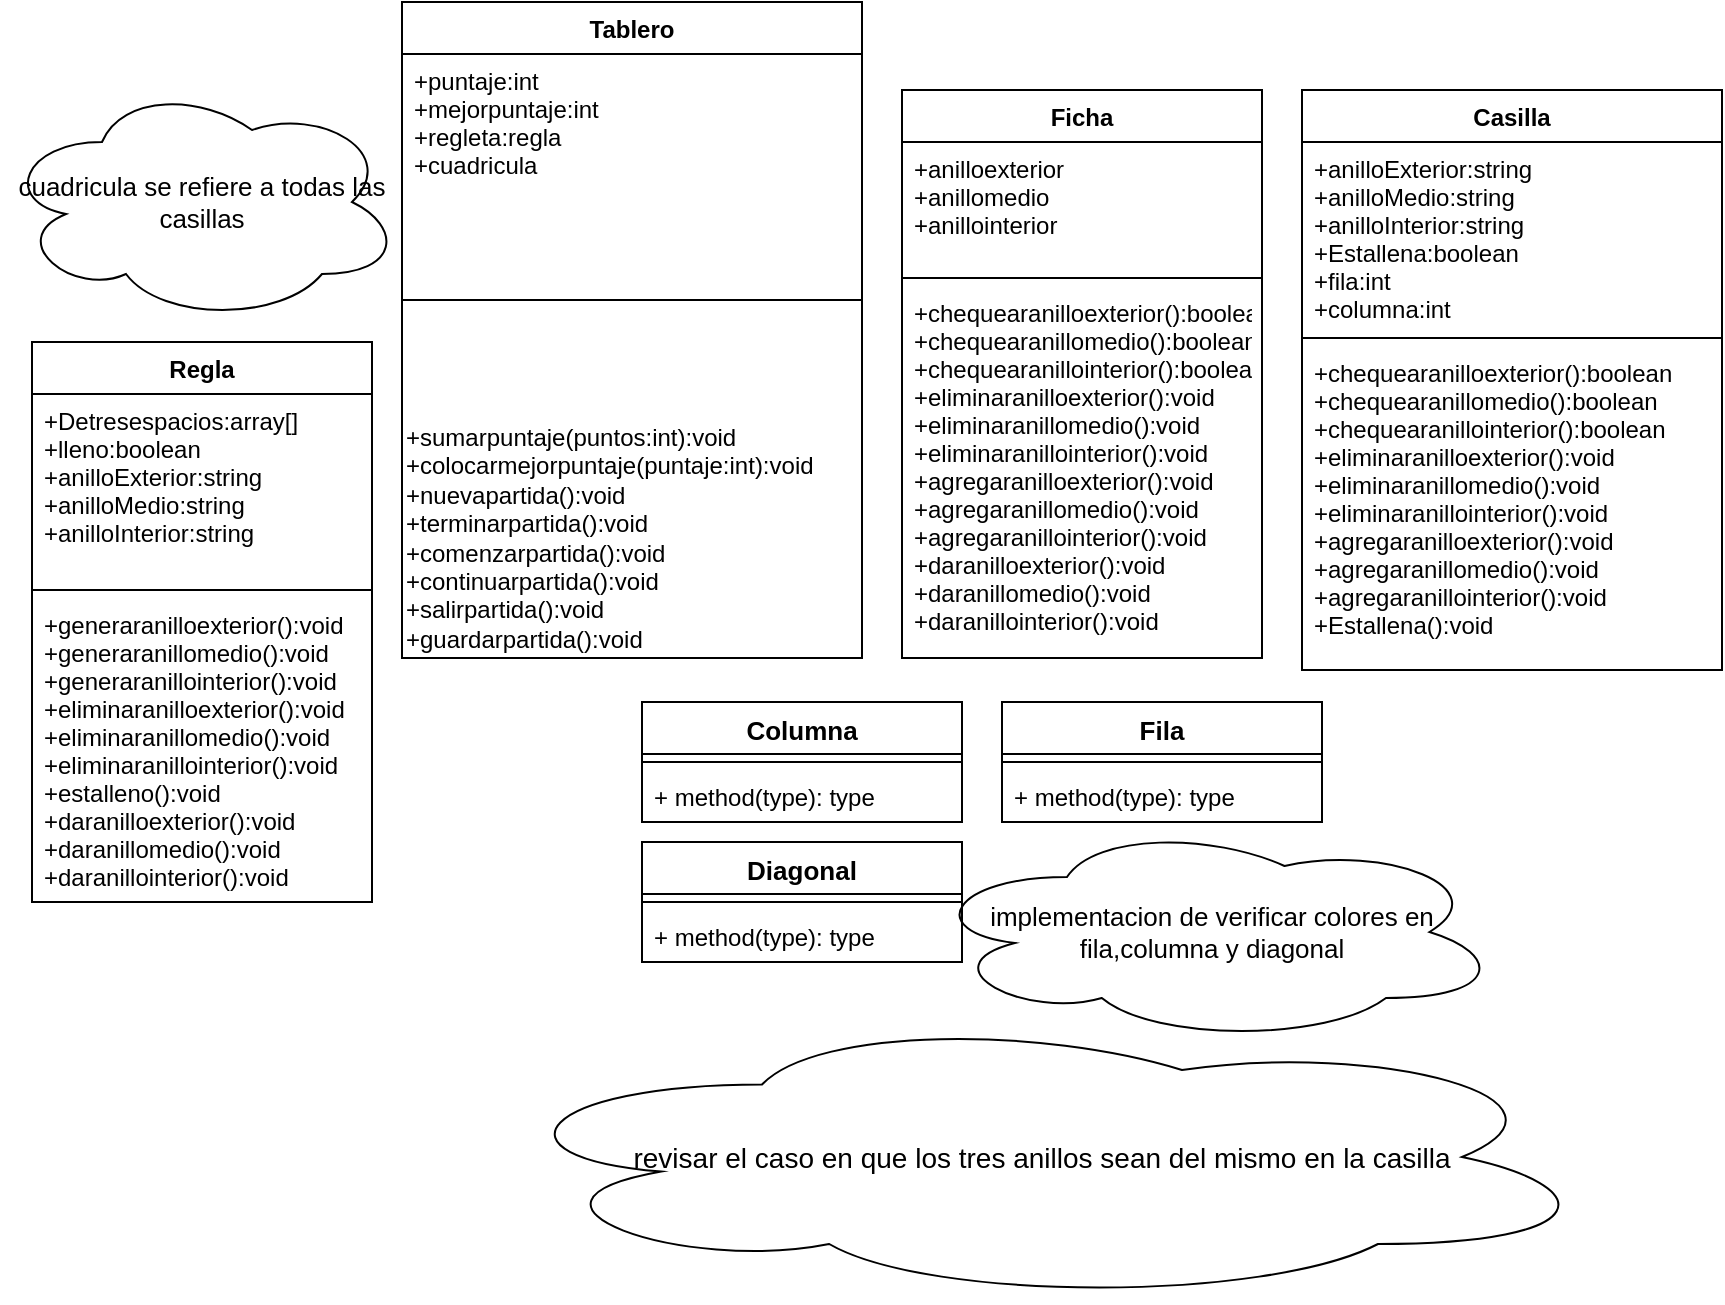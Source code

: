 <mxfile version="14.8.6" type="device"><diagram id="6CpK0NeOJ7ZocbR0IzfM" name="Page-1"><mxGraphModel dx="1447" dy="765" grid="1" gridSize="10" guides="1" tooltips="1" connect="1" arrows="1" fold="1" page="1" pageScale="1" pageWidth="827" pageHeight="1169" math="0" shadow="0"><root><mxCell id="0"/><mxCell id="1" parent="0"/><mxCell id="uBbO13cSMtL_dULGj_Ms-1" value="Tablero" style="swimlane;fontStyle=1;align=center;verticalAlign=top;childLayout=stackLayout;horizontal=1;startSize=26;horizontalStack=0;resizeParent=1;resizeParentMax=0;resizeLast=0;collapsible=1;marginBottom=0;" vertex="1" parent="1"><mxGeometry x="220" y="20" width="230" height="328" as="geometry"/></mxCell><mxCell id="uBbO13cSMtL_dULGj_Ms-2" value="+puntaje:int&#10;+mejorpuntaje:int&#10;+regleta:regla&#10;+cuadricula" style="text;strokeColor=none;fillColor=none;align=left;verticalAlign=top;spacingLeft=4;spacingRight=4;overflow=hidden;rotatable=0;points=[[0,0.5],[1,0.5]];portConstraint=eastwest;" vertex="1" parent="uBbO13cSMtL_dULGj_Ms-1"><mxGeometry y="26" width="230" height="64" as="geometry"/></mxCell><mxCell id="uBbO13cSMtL_dULGj_Ms-3" value="" style="line;strokeWidth=1;fillColor=none;align=left;verticalAlign=middle;spacingTop=-1;spacingLeft=3;spacingRight=3;rotatable=0;labelPosition=right;points=[];portConstraint=eastwest;" vertex="1" parent="uBbO13cSMtL_dULGj_Ms-1"><mxGeometry y="90" width="230" height="118" as="geometry"/></mxCell><mxCell id="uBbO13cSMtL_dULGj_Ms-39" value="+sumarpuntaje(puntos:int):void&lt;br&gt;+colocarmejorpuntaje(puntaje:int):void&lt;br&gt;+nuevapartida():void&lt;br&gt;+terminarpartida():void&lt;br&gt;+comenzarpartida():void&lt;br&gt;+continuarpartida():void&lt;br&gt;+salirpartida():void&lt;br&gt;+guardarpartida():void" style="text;html=1;align=left;verticalAlign=middle;resizable=0;points=[];autosize=1;strokeColor=none;" vertex="1" parent="uBbO13cSMtL_dULGj_Ms-1"><mxGeometry y="208" width="230" height="120" as="geometry"/></mxCell><mxCell id="uBbO13cSMtL_dULGj_Ms-5" value="Ficha" style="swimlane;fontStyle=1;align=center;verticalAlign=top;childLayout=stackLayout;horizontal=1;startSize=26;horizontalStack=0;resizeParent=1;resizeParentMax=0;resizeLast=0;collapsible=1;marginBottom=0;" vertex="1" parent="1"><mxGeometry x="470" y="64" width="180" height="284" as="geometry"/></mxCell><mxCell id="uBbO13cSMtL_dULGj_Ms-6" value="+anilloexterior&#10;+anillomedio&#10;+anillointerior" style="text;strokeColor=none;fillColor=none;align=left;verticalAlign=top;spacingLeft=4;spacingRight=4;overflow=hidden;rotatable=0;points=[[0,0.5],[1,0.5]];portConstraint=eastwest;" vertex="1" parent="uBbO13cSMtL_dULGj_Ms-5"><mxGeometry y="26" width="180" height="64" as="geometry"/></mxCell><mxCell id="uBbO13cSMtL_dULGj_Ms-7" value="" style="line;strokeWidth=1;fillColor=none;align=left;verticalAlign=middle;spacingTop=-1;spacingLeft=3;spacingRight=3;rotatable=0;labelPosition=right;points=[];portConstraint=eastwest;" vertex="1" parent="uBbO13cSMtL_dULGj_Ms-5"><mxGeometry y="90" width="180" height="8" as="geometry"/></mxCell><mxCell id="uBbO13cSMtL_dULGj_Ms-8" value="+chequearanilloexterior():boolean&#10;+chequearanillomedio():boolean&#10;+chequearanillointerior():boolean&#10;+eliminaranilloexterior():void&#10;+eliminaranillomedio():void&#10;+eliminaranillointerior():void&#10;+agregaranilloexterior():void&#10;+agregaranillomedio():void&#10;+agregaranillointerior():void&#10;+daranilloexterior():void&#10;+daranillomedio():void&#10;+daranillointerior():void" style="text;strokeColor=none;fillColor=none;align=left;verticalAlign=top;spacingLeft=4;spacingRight=4;overflow=hidden;rotatable=0;points=[[0,0.5],[1,0.5]];portConstraint=eastwest;" vertex="1" parent="uBbO13cSMtL_dULGj_Ms-5"><mxGeometry y="98" width="180" height="186" as="geometry"/></mxCell><mxCell id="uBbO13cSMtL_dULGj_Ms-20" value="Casilla" style="swimlane;fontStyle=1;align=center;verticalAlign=top;childLayout=stackLayout;horizontal=1;startSize=26;horizontalStack=0;resizeParent=1;resizeParentMax=0;resizeLast=0;collapsible=1;marginBottom=0;" vertex="1" parent="1"><mxGeometry x="670" y="64" width="210" height="290" as="geometry"/></mxCell><mxCell id="uBbO13cSMtL_dULGj_Ms-21" value="+anilloExterior:string&#10;+anilloMedio:string&#10;+anilloInterior:string&#10;+Estallena:boolean&#10;+fila:int&#10;+columna:int&#10;" style="text;strokeColor=none;fillColor=none;align=left;verticalAlign=top;spacingLeft=4;spacingRight=4;overflow=hidden;rotatable=0;points=[[0,0.5],[1,0.5]];portConstraint=eastwest;" vertex="1" parent="uBbO13cSMtL_dULGj_Ms-20"><mxGeometry y="26" width="210" height="94" as="geometry"/></mxCell><mxCell id="uBbO13cSMtL_dULGj_Ms-22" value="" style="line;strokeWidth=1;fillColor=none;align=left;verticalAlign=middle;spacingTop=-1;spacingLeft=3;spacingRight=3;rotatable=0;labelPosition=right;points=[];portConstraint=eastwest;" vertex="1" parent="uBbO13cSMtL_dULGj_Ms-20"><mxGeometry y="120" width="210" height="8" as="geometry"/></mxCell><mxCell id="uBbO13cSMtL_dULGj_Ms-23" value="+chequearanilloexterior():boolean&#10;+chequearanillomedio():boolean&#10;+chequearanillointerior():boolean&#10;+eliminaranilloexterior():void&#10;+eliminaranillomedio():void&#10;+eliminaranillointerior():void&#10;+agregaranilloexterior():void&#10;+agregaranillomedio():void&#10;+agregaranillointerior():void&#10;+Estallena():void&#10;" style="text;strokeColor=none;fillColor=none;align=left;verticalAlign=top;spacingLeft=4;spacingRight=4;overflow=hidden;rotatable=0;points=[[0,0.5],[1,0.5]];portConstraint=eastwest;" vertex="1" parent="uBbO13cSMtL_dULGj_Ms-20"><mxGeometry y="128" width="210" height="162" as="geometry"/></mxCell><mxCell id="uBbO13cSMtL_dULGj_Ms-37" value="&lt;font style=&quot;font-size: 14px;&quot;&gt;revisar el caso en que los tres anillos sean del mismo en la casilla&lt;/font&gt;" style="ellipse;shape=cloud;whiteSpace=wrap;html=1;fontSize=14;" vertex="1" parent="1"><mxGeometry x="260" y="525" width="560" height="145" as="geometry"/></mxCell><mxCell id="uBbO13cSMtL_dULGj_Ms-38" value="cuadricula se refiere a todas las casillas" style="ellipse;shape=cloud;whiteSpace=wrap;html=1;fontSize=13;" vertex="1" parent="1"><mxGeometry x="20" y="60" width="200" height="120" as="geometry"/></mxCell><mxCell id="uBbO13cSMtL_dULGj_Ms-40" value="Regla" style="swimlane;fontStyle=1;align=center;verticalAlign=top;childLayout=stackLayout;horizontal=1;startSize=26;horizontalStack=0;resizeParent=1;resizeParentMax=0;resizeLast=0;collapsible=1;marginBottom=0;" vertex="1" parent="1"><mxGeometry x="35" y="190" width="170" height="280" as="geometry"/></mxCell><mxCell id="uBbO13cSMtL_dULGj_Ms-41" value="+Detresespacios:array[]&#10;+lleno:boolean&#10;+anilloExterior:string&#10;+anilloMedio:string&#10;+anilloInterior:string" style="text;strokeColor=none;fillColor=none;align=left;verticalAlign=top;spacingLeft=4;spacingRight=4;overflow=hidden;rotatable=0;points=[[0,0.5],[1,0.5]];portConstraint=eastwest;" vertex="1" parent="uBbO13cSMtL_dULGj_Ms-40"><mxGeometry y="26" width="170" height="94" as="geometry"/></mxCell><mxCell id="uBbO13cSMtL_dULGj_Ms-42" value="" style="line;strokeWidth=1;fillColor=none;align=left;verticalAlign=middle;spacingTop=-1;spacingLeft=3;spacingRight=3;rotatable=0;labelPosition=right;points=[];portConstraint=eastwest;" vertex="1" parent="uBbO13cSMtL_dULGj_Ms-40"><mxGeometry y="120" width="170" height="8" as="geometry"/></mxCell><mxCell id="uBbO13cSMtL_dULGj_Ms-43" value="+generaranilloexterior():void&#10;+generaranillomedio():void&#10;+generaranillointerior():void&#10;+eliminaranilloexterior():void&#10;+eliminaranillomedio():void&#10;+eliminaranillointerior():void&#10;+estalleno():void&#10;+daranilloexterior():void&#10;+daranillomedio():void&#10;+daranillointerior():void&#10;" style="text;strokeColor=none;fillColor=none;align=left;verticalAlign=top;spacingLeft=4;spacingRight=4;overflow=hidden;rotatable=0;points=[[0,0.5],[1,0.5]];portConstraint=eastwest;" vertex="1" parent="uBbO13cSMtL_dULGj_Ms-40"><mxGeometry y="128" width="170" height="152" as="geometry"/></mxCell><mxCell id="uBbO13cSMtL_dULGj_Ms-44" value="Fila" style="swimlane;fontStyle=1;align=center;verticalAlign=top;childLayout=stackLayout;horizontal=1;startSize=26;horizontalStack=0;resizeParent=1;resizeParentMax=0;resizeLast=0;collapsible=1;marginBottom=0;fontSize=13;" vertex="1" parent="1"><mxGeometry x="520" y="370" width="160" height="60" as="geometry"/></mxCell><mxCell id="uBbO13cSMtL_dULGj_Ms-46" value="" style="line;strokeWidth=1;fillColor=none;align=left;verticalAlign=middle;spacingTop=-1;spacingLeft=3;spacingRight=3;rotatable=0;labelPosition=right;points=[];portConstraint=eastwest;" vertex="1" parent="uBbO13cSMtL_dULGj_Ms-44"><mxGeometry y="26" width="160" height="8" as="geometry"/></mxCell><mxCell id="uBbO13cSMtL_dULGj_Ms-47" value="+ method(type): type" style="text;strokeColor=none;fillColor=none;align=left;verticalAlign=top;spacingLeft=4;spacingRight=4;overflow=hidden;rotatable=0;points=[[0,0.5],[1,0.5]];portConstraint=eastwest;" vertex="1" parent="uBbO13cSMtL_dULGj_Ms-44"><mxGeometry y="34" width="160" height="26" as="geometry"/></mxCell><mxCell id="uBbO13cSMtL_dULGj_Ms-48" value="implementacion de verificar colores en fila,columna y diagonal" style="ellipse;shape=cloud;whiteSpace=wrap;html=1;fontSize=13;align=center;" vertex="1" parent="1"><mxGeometry x="480" y="430" width="290" height="110" as="geometry"/></mxCell><mxCell id="uBbO13cSMtL_dULGj_Ms-49" value="Columna" style="swimlane;fontStyle=1;align=center;verticalAlign=top;childLayout=stackLayout;horizontal=1;startSize=26;horizontalStack=0;resizeParent=1;resizeParentMax=0;resizeLast=0;collapsible=1;marginBottom=0;fontSize=13;" vertex="1" parent="1"><mxGeometry x="340" y="370" width="160" height="60" as="geometry"/></mxCell><mxCell id="uBbO13cSMtL_dULGj_Ms-50" value="" style="line;strokeWidth=1;fillColor=none;align=left;verticalAlign=middle;spacingTop=-1;spacingLeft=3;spacingRight=3;rotatable=0;labelPosition=right;points=[];portConstraint=eastwest;" vertex="1" parent="uBbO13cSMtL_dULGj_Ms-49"><mxGeometry y="26" width="160" height="8" as="geometry"/></mxCell><mxCell id="uBbO13cSMtL_dULGj_Ms-51" value="+ method(type): type" style="text;strokeColor=none;fillColor=none;align=left;verticalAlign=top;spacingLeft=4;spacingRight=4;overflow=hidden;rotatable=0;points=[[0,0.5],[1,0.5]];portConstraint=eastwest;" vertex="1" parent="uBbO13cSMtL_dULGj_Ms-49"><mxGeometry y="34" width="160" height="26" as="geometry"/></mxCell><mxCell id="uBbO13cSMtL_dULGj_Ms-52" value="Diagonal" style="swimlane;fontStyle=1;align=center;verticalAlign=top;childLayout=stackLayout;horizontal=1;startSize=26;horizontalStack=0;resizeParent=1;resizeParentMax=0;resizeLast=0;collapsible=1;marginBottom=0;fontSize=13;" vertex="1" parent="1"><mxGeometry x="340" y="440" width="160" height="60" as="geometry"/></mxCell><mxCell id="uBbO13cSMtL_dULGj_Ms-53" value="" style="line;strokeWidth=1;fillColor=none;align=left;verticalAlign=middle;spacingTop=-1;spacingLeft=3;spacingRight=3;rotatable=0;labelPosition=right;points=[];portConstraint=eastwest;" vertex="1" parent="uBbO13cSMtL_dULGj_Ms-52"><mxGeometry y="26" width="160" height="8" as="geometry"/></mxCell><mxCell id="uBbO13cSMtL_dULGj_Ms-54" value="+ method(type): type" style="text;strokeColor=none;fillColor=none;align=left;verticalAlign=top;spacingLeft=4;spacingRight=4;overflow=hidden;rotatable=0;points=[[0,0.5],[1,0.5]];portConstraint=eastwest;" vertex="1" parent="uBbO13cSMtL_dULGj_Ms-52"><mxGeometry y="34" width="160" height="26" as="geometry"/></mxCell></root></mxGraphModel></diagram></mxfile>